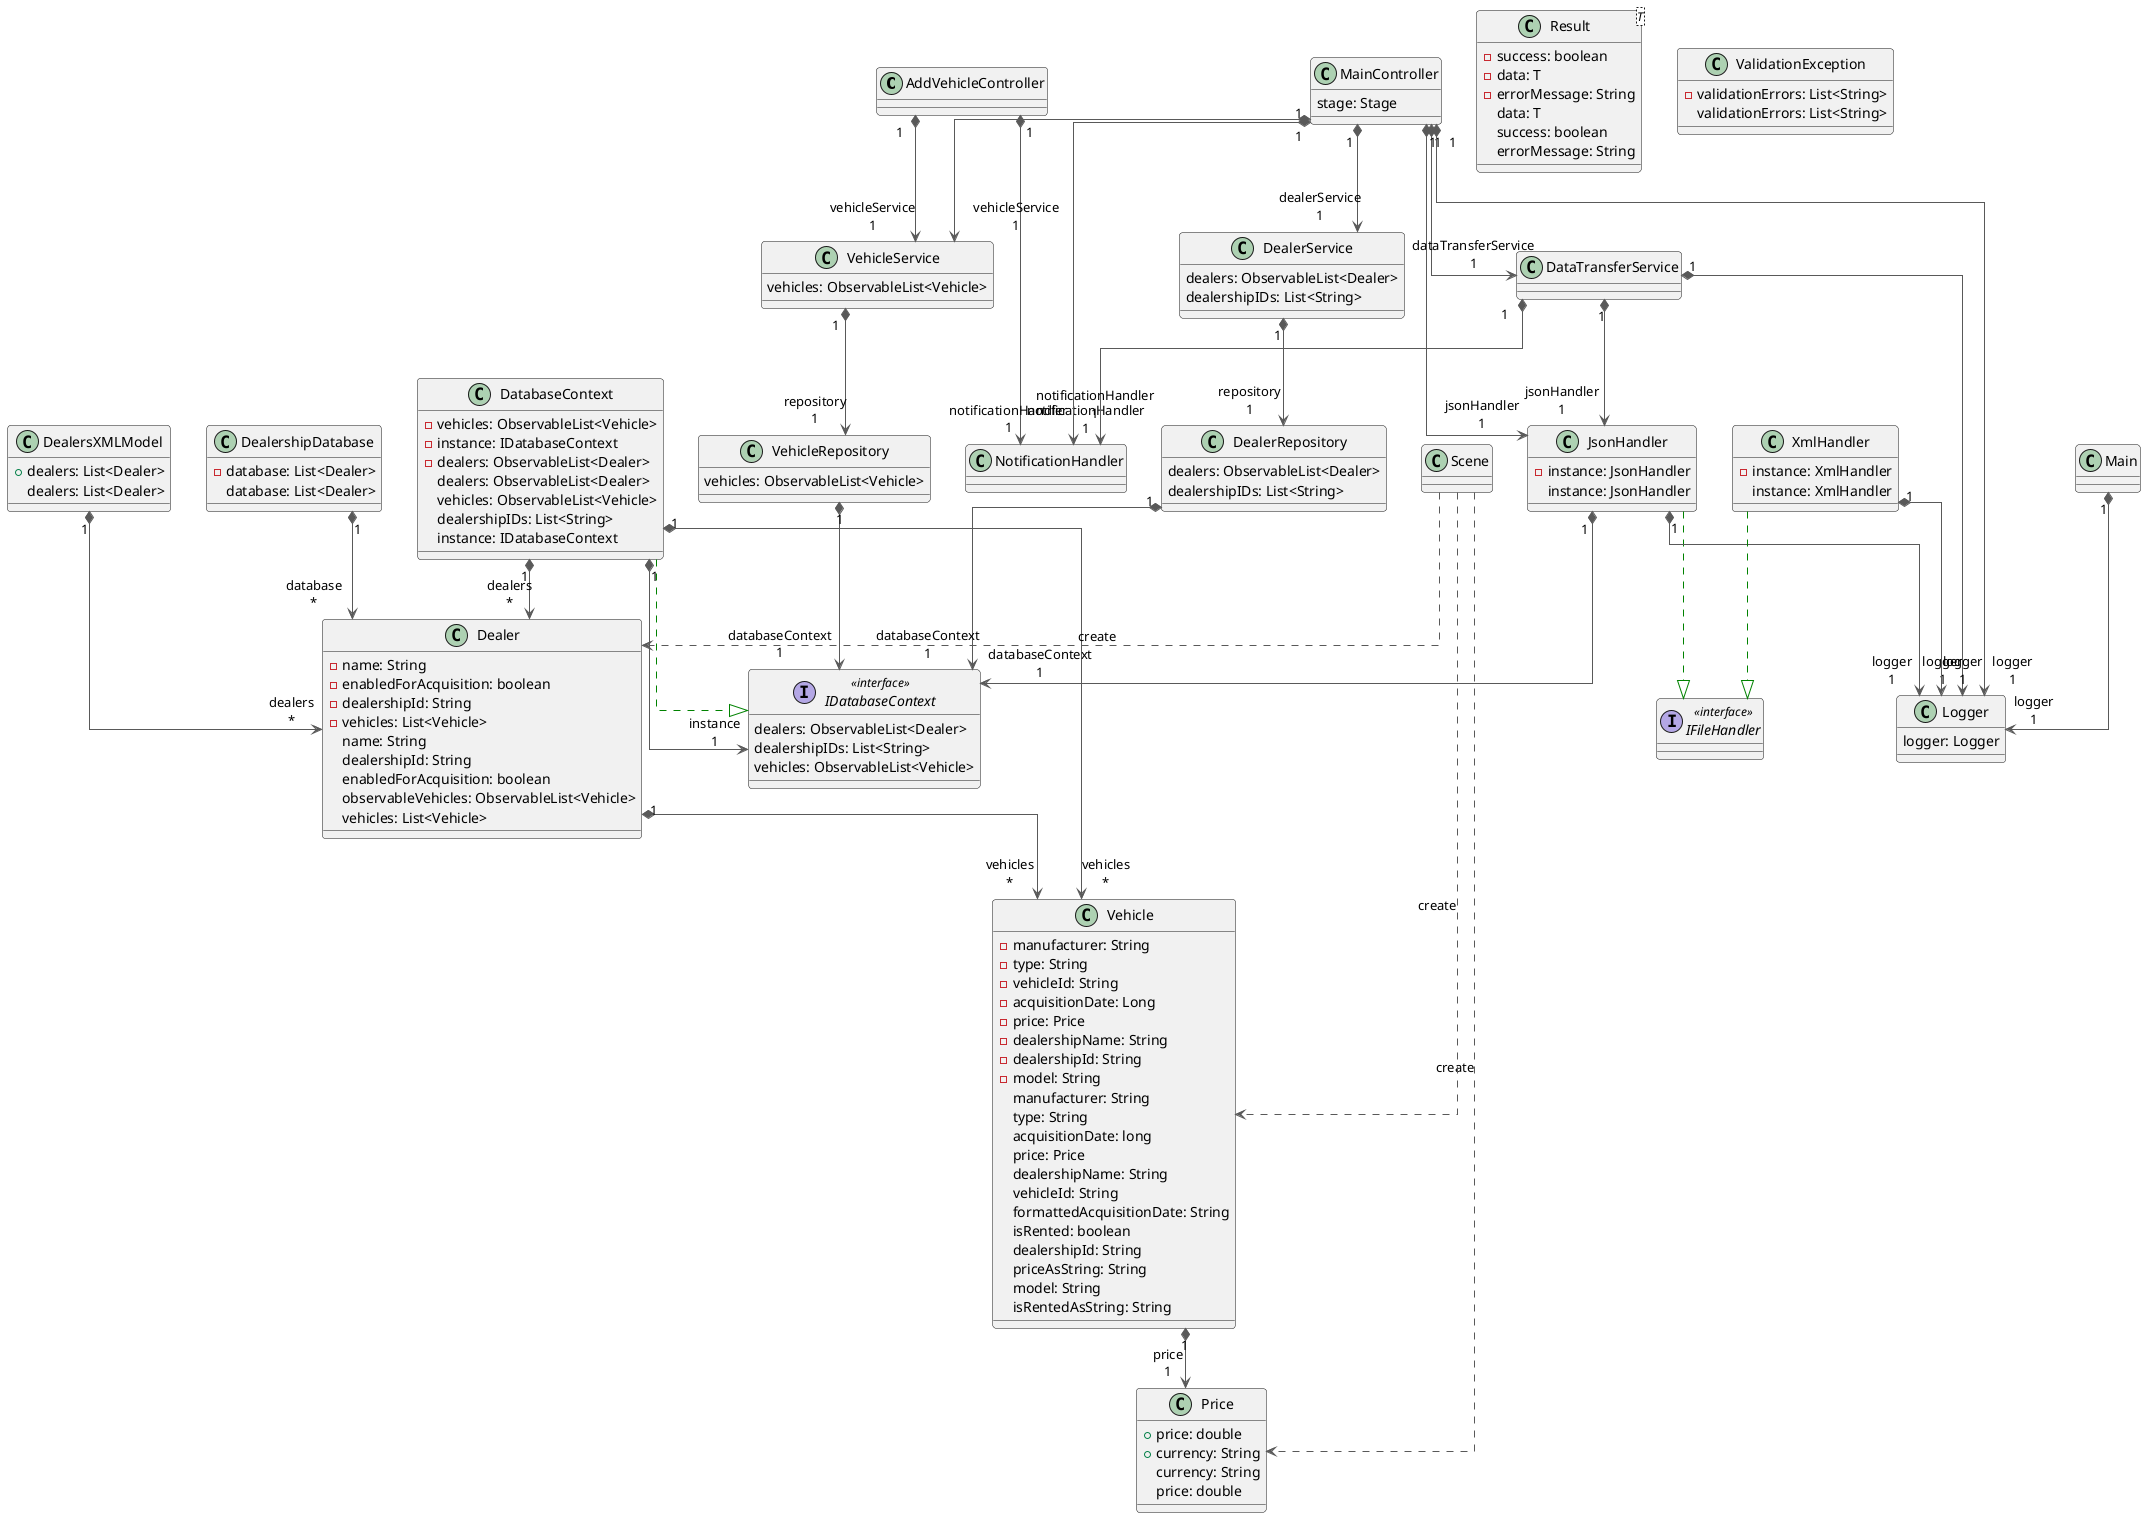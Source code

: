 @startuml
!theme vibrant
top to bottom direction
skinparam linetype ortho

class AddVehicleController
class DataTransferService
class DatabaseContext {
  - vehicles: ObservableList<Vehicle>
  - instance: IDatabaseContext
  - dealers: ObservableList<Dealer>
   dealers: ObservableList<Dealer>
   vehicles: ObservableList<Vehicle>
   dealershipIDs: List<String>
   instance: IDatabaseContext
}
class Dealer {
  - name: String
  - enabledForAcquisition: boolean
  - dealershipId: String
  - vehicles: List<Vehicle>
   name: String
   dealershipId: String
   enabledForAcquisition: boolean
   observableVehicles: ObservableList<Vehicle>
   vehicles: List<Vehicle>
}
class DealerRepository {
   dealers: ObservableList<Dealer>
   dealershipIDs: List<String>
}
class DealerService {
   dealers: ObservableList<Dealer>
   dealershipIDs: List<String>
}
class DealersXMLModel {
  + dealers: List<Dealer>
   dealers: List<Dealer>
}
class DealershipDatabase {
  - database: List<Dealer>
   database: List<Dealer>
}
interface IDatabaseContext << interface >> {
   dealers: ObservableList<Dealer>
   dealershipIDs: List<String>
   vehicles: ObservableList<Vehicle>
}
interface IFileHandler << interface >>
class JsonHandler {
  - instance: JsonHandler
   instance: JsonHandler
}
class Logger {
   logger: Logger
}
class Main
class MainController {
   stage: Stage
}
class NotificationHandler
class Price {
  + price: double
  + currency: String
   currency: String
   price: double
}
class Result<T> {
  - success: boolean
  - data: T
  - errorMessage: String
   data: T
   success: boolean
   errorMessage: String
}
class ValidationException {
  - validationErrors: List<String>
   validationErrors: List<String>
}
class Vehicle {
  - manufacturer: String
  - type: String
  - vehicleId: String
  - acquisitionDate: Long
  - price: Price
  - dealershipName: String
  - dealershipId: String
  - model: String
   manufacturer: String
   type: String
   acquisitionDate: long
   price: Price
   dealershipName: String
   vehicleId: String
   formattedAcquisitionDate: String
   isRented: boolean
   dealershipId: String
   priceAsString: String
   model: String
   isRentedAsString: String
}
class VehicleRepository {
   vehicles: ObservableList<Vehicle>
}
class VehicleService {
   vehicles: ObservableList<Vehicle>
}
class XmlHandler {
  - instance: XmlHandler
   instance: XmlHandler
}

AddVehicleController  "1" *-[#595959,plain]-> "notificationHandler\n1" NotificationHandler
AddVehicleController  "1" *-[#595959,plain]-> "vehicleService\n1" VehicleService
DataTransferService   "1" *-[#595959,plain]-> "jsonHandler\n1" JsonHandler
DataTransferService   "1" *-[#595959,plain]-> "logger\n1" Logger
DataTransferService   "1" *-[#595959,plain]-> "notificationHandler\n1" NotificationHandler
DatabaseContext       "1" *-[#595959,plain]-> "dealers\n*" Dealer
DatabaseContext        -[#008200,dashed]-^  IDatabaseContext
DatabaseContext       "1" *-[#595959,plain]-> "instance\n1" IDatabaseContext
DatabaseContext       "1" *-[#595959,plain]-> "vehicles\n*" Vehicle
Dealer                "1" *-[#595959,plain]-> "vehicles\n*" Vehicle
DealerRepository      "1" *-[#595959,plain]-> "databaseContext\n1" IDatabaseContext
DealerService         "1" *-[#595959,plain]-> "repository\n1" DealerRepository
DealersXMLModel       "1" *-[#595959,plain]-> "dealers\n*" Dealer
DealershipDatabase    "1" *-[#595959,plain]-> "database\n*" Dealer
JsonHandler           "1" *-[#595959,plain]-> "databaseContext\n1" IDatabaseContext
JsonHandler            -[#008200,dashed]-^  IFileHandler
JsonHandler           "1" *-[#595959,plain]-> "logger\n1" Logger
Main                  "1" *-[#595959,plain]-> "logger\n1" Logger
MainController        "1" *-[#595959,plain]-> "dataTransferService\n1" DataTransferService
MainController        "1" *-[#595959,plain]-> "dealerService\n1" DealerService
MainController        "1" *-[#595959,plain]-> "jsonHandler\n1" JsonHandler
MainController        "1" *-[#595959,plain]-> "logger\n1" Logger
MainController        "1" *-[#595959,plain]-> "notificationHandler\n1" NotificationHandler
MainController        "1" *-[#595959,plain]-> "vehicleService\n1" VehicleService
Scene                  -[#595959,dashed]->  Dealer                : "«create»"
Scene                  -[#595959,dashed]->  Price                 : "«create»"
Scene                  -[#595959,dashed]->  Vehicle               : "«create»"
Vehicle               "1" *-[#595959,plain]-> "price\n1" Price
VehicleRepository     "1" *-[#595959,plain]-> "databaseContext\n1" IDatabaseContext
VehicleService        "1" *-[#595959,plain]-> "repository\n1" VehicleRepository
XmlHandler             -[#008200,dashed]-^  IFileHandler
XmlHandler            "1" *-[#595959,plain]-> "logger\n1" Logger
@enduml